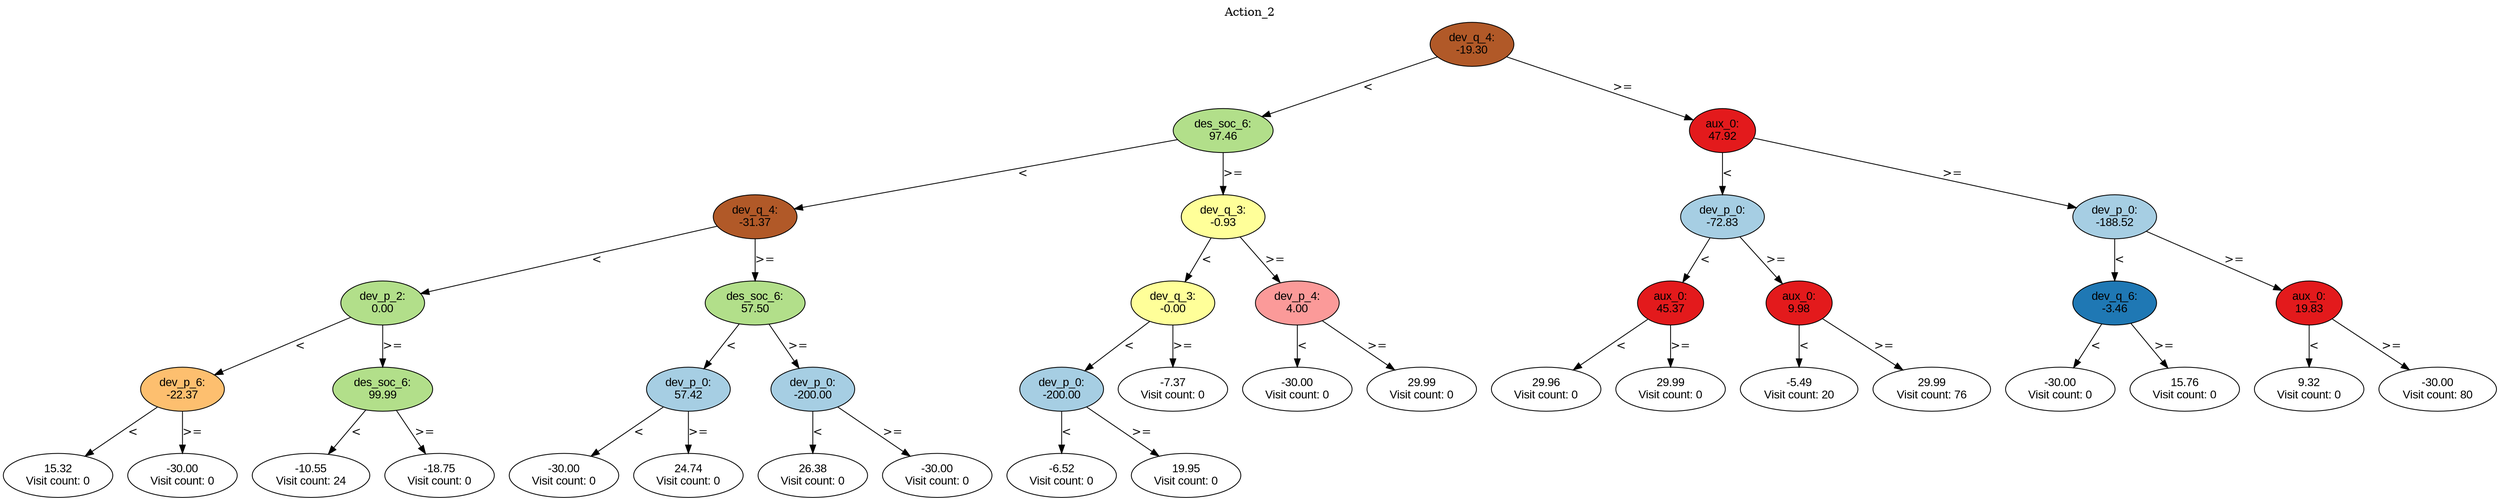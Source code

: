 digraph BST {
    node [fontname="Arial" style=filled colorscheme=paired12];
    0 [ label = "dev_q_4:
-19.30" fillcolor=12];
    1 [ label = "des_soc_6:
97.46" fillcolor=3];
    2 [ label = "dev_q_4:
-31.37" fillcolor=12];
    3 [ label = "dev_p_2:
0.00" fillcolor=3];
    4 [ label = "dev_p_6:
-22.37" fillcolor=7];
    5 [ label = "15.32
Visit count: 0" fillcolor=white];
    6 [ label = "-30.00
Visit count: 0" fillcolor=white];
    7 [ label = "des_soc_6:
99.99" fillcolor=3];
    8 [ label = "-10.55
Visit count: 24" fillcolor=white];
    9 [ label = "-18.75
Visit count: 0" fillcolor=white];
    10 [ label = "des_soc_6:
57.50" fillcolor=3];
    11 [ label = "dev_p_0:
57.42" fillcolor=1];
    12 [ label = "-30.00
Visit count: 0" fillcolor=white];
    13 [ label = "24.74
Visit count: 0" fillcolor=white];
    14 [ label = "dev_p_0:
-200.00" fillcolor=1];
    15 [ label = "26.38
Visit count: 0" fillcolor=white];
    16 [ label = "-30.00
Visit count: 0" fillcolor=white];
    17 [ label = "dev_q_3:
-0.93" fillcolor=11];
    18 [ label = "dev_q_3:
-0.00" fillcolor=11];
    19 [ label = "dev_p_0:
-200.00" fillcolor=1];
    20 [ label = "-6.52
Visit count: 0" fillcolor=white];
    21 [ label = "19.95
Visit count: 0" fillcolor=white];
    22 [ label = "-7.37
Visit count: 0" fillcolor=white];
    23 [ label = "dev_p_4:
4.00" fillcolor=5];
    24 [ label = "-30.00
Visit count: 0" fillcolor=white];
    25 [ label = "29.99
Visit count: 0" fillcolor=white];
    26 [ label = "aux_0:
47.92" fillcolor=6];
    27 [ label = "dev_p_0:
-72.83" fillcolor=1];
    28 [ label = "aux_0:
45.37" fillcolor=6];
    29 [ label = "29.96
Visit count: 0" fillcolor=white];
    30 [ label = "29.99
Visit count: 0" fillcolor=white];
    31 [ label = "aux_0:
9.98" fillcolor=6];
    32 [ label = "-5.49
Visit count: 20" fillcolor=white];
    33 [ label = "29.99
Visit count: 76" fillcolor=white];
    34 [ label = "dev_p_0:
-188.52" fillcolor=1];
    35 [ label = "dev_q_6:
-3.46" fillcolor=2];
    36 [ label = "-30.00
Visit count: 0" fillcolor=white];
    37 [ label = "15.76
Visit count: 0" fillcolor=white];
    38 [ label = "aux_0:
19.83" fillcolor=6];
    39 [ label = "9.32
Visit count: 0" fillcolor=white];
    40 [ label = "-30.00
Visit count: 80" fillcolor=white];

    0  -> 1[ label = "<"];
    0  -> 26[ label = ">="];
    1  -> 2[ label = "<"];
    1  -> 17[ label = ">="];
    2  -> 3[ label = "<"];
    2  -> 10[ label = ">="];
    3  -> 4[ label = "<"];
    3  -> 7[ label = ">="];
    4  -> 5[ label = "<"];
    4  -> 6[ label = ">="];
    7  -> 8[ label = "<"];
    7  -> 9[ label = ">="];
    10  -> 11[ label = "<"];
    10  -> 14[ label = ">="];
    11  -> 12[ label = "<"];
    11  -> 13[ label = ">="];
    14  -> 15[ label = "<"];
    14  -> 16[ label = ">="];
    17  -> 18[ label = "<"];
    17  -> 23[ label = ">="];
    18  -> 19[ label = "<"];
    18  -> 22[ label = ">="];
    19  -> 20[ label = "<"];
    19  -> 21[ label = ">="];
    23  -> 24[ label = "<"];
    23  -> 25[ label = ">="];
    26  -> 27[ label = "<"];
    26  -> 34[ label = ">="];
    27  -> 28[ label = "<"];
    27  -> 31[ label = ">="];
    28  -> 29[ label = "<"];
    28  -> 30[ label = ">="];
    31  -> 32[ label = "<"];
    31  -> 33[ label = ">="];
    34  -> 35[ label = "<"];
    34  -> 38[ label = ">="];
    35  -> 36[ label = "<"];
    35  -> 37[ label = ">="];
    38  -> 39[ label = "<"];
    38  -> 40[ label = ">="];

    labelloc="t";
    label="Action_2";
}